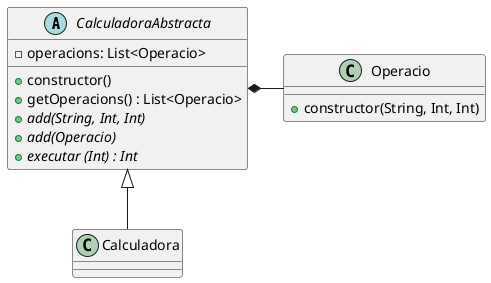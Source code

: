 @startuml
'https://plantuml.com/class-diagram

abstract class CalculadoraAbstracta {
     - operacions: List<Operacio>
     + constructor()
     + getOperacions() : List<Operacio>
     {abstract} + add(String, Int, Int)
     {abstract} + add(Operacio)
     {abstract} + executar (Int) : Int
}

class Operacio {
    + constructor(String, Int, Int)
    }


CalculadoraAbstracta <|-- Calculadora
CalculadoraAbstracta *-right- Operacio
@enduml